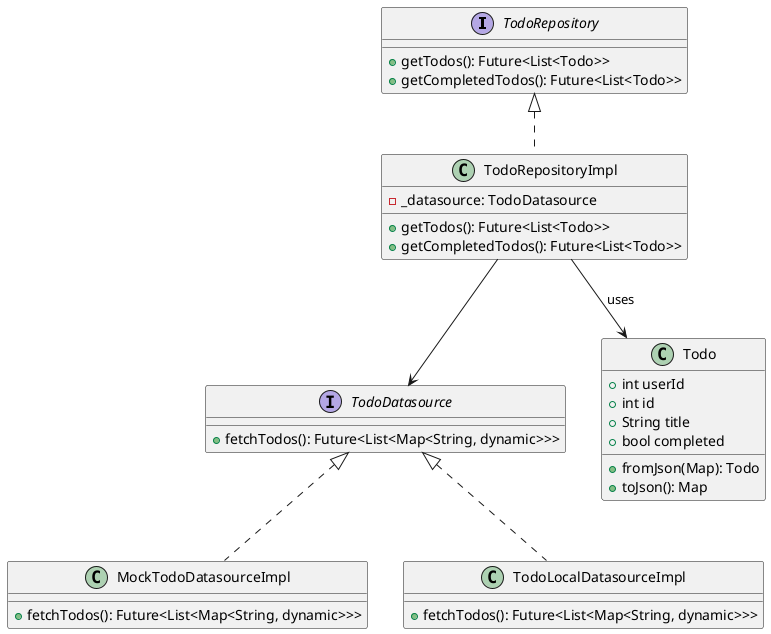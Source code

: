 @startuml

interface TodoRepository {
  +getTodos(): Future<List<Todo>>
  +getCompletedTodos(): Future<List<Todo>>
}

class TodoRepositoryImpl {
  -_datasource: TodoDatasource
  +getTodos(): Future<List<Todo>>
  +getCompletedTodos(): Future<List<Todo>>
}

interface TodoDatasource {
  +fetchTodos(): Future<List<Map<String, dynamic>>>
}

class MockTodoDatasourceImpl {
  +fetchTodos(): Future<List<Map<String, dynamic>>>
}

class TodoLocalDatasourceImpl {
  +fetchTodos(): Future<List<Map<String, dynamic>>>
}

class Todo {
  +int userId
  +int id
  +String title
  +bool completed
  +fromJson(Map): Todo
  +toJson(): Map
}

TodoRepository <|.. TodoRepositoryImpl
TodoRepositoryImpl --> TodoDatasource
TodoDatasource <|.. MockTodoDatasourceImpl
TodoDatasource <|.. TodoLocalDatasourceImpl
TodoRepositoryImpl --> Todo : uses

@enduml
